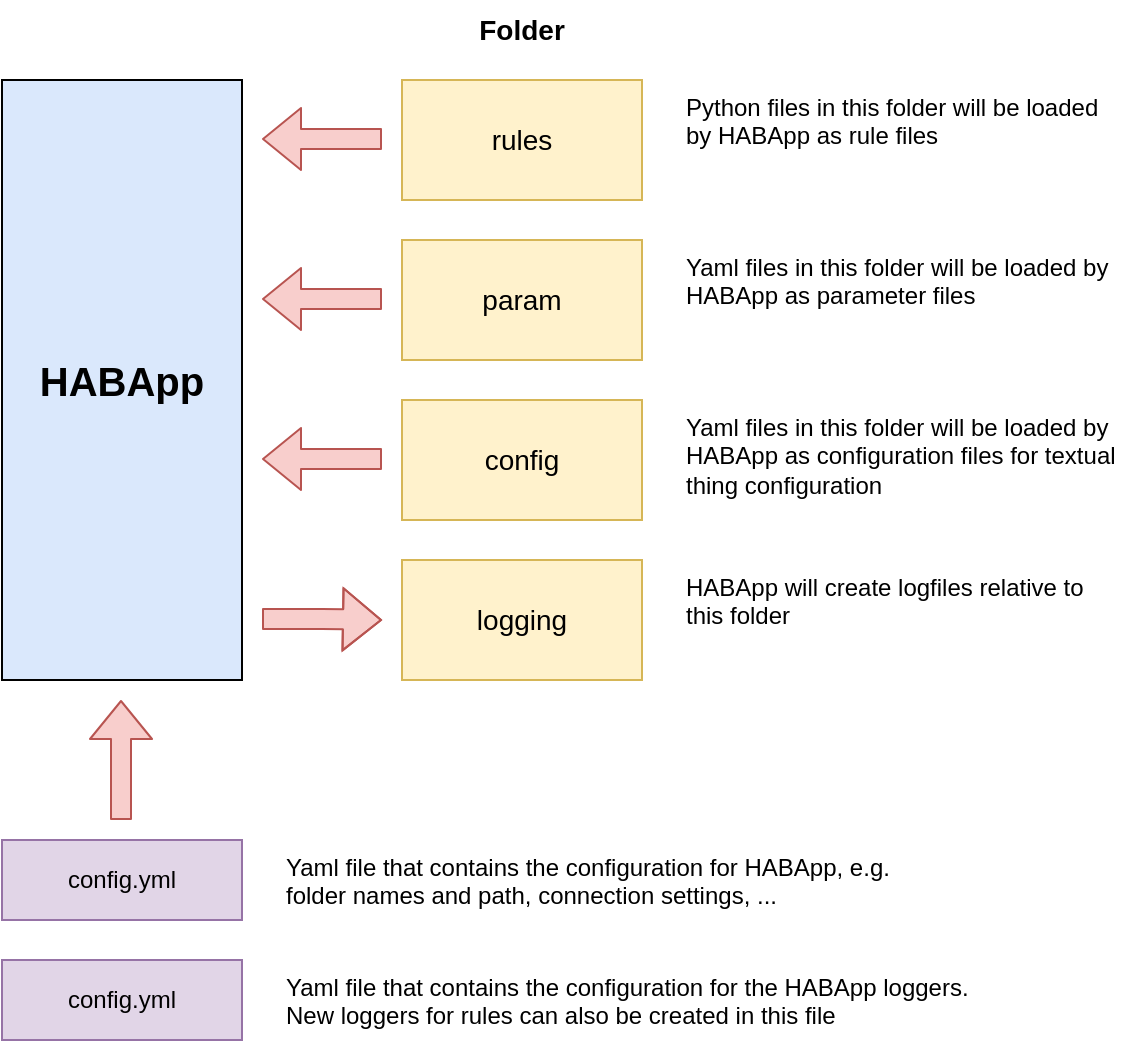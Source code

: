 <mxfile version="14.1.8" type="device"><diagram id="lu7G3swvTdFjWsLin36x" name="Seite-1"><mxGraphModel dx="1086" dy="967" grid="1" gridSize="10" guides="1" tooltips="1" connect="1" arrows="1" fold="1" page="1" pageScale="1" pageWidth="827" pageHeight="1169" math="0" shadow="0"><root><mxCell id="0"/><mxCell id="1" parent="0"/><mxCell id="K4YRULCGsxjMinLbVagw-1" value="HABApp" style="rounded=0;whiteSpace=wrap;html=1;fillColor=#dae8fc;fontSize=20;horizontal=1;fontStyle=1" parent="1" vertex="1"><mxGeometry x="120" y="160" width="120" height="300" as="geometry"/></mxCell><mxCell id="K4YRULCGsxjMinLbVagw-3" value="rules" style="rounded=0;whiteSpace=wrap;html=1;fillColor=#fff2cc;strokeColor=#d6b656;fontSize=14;" parent="1" vertex="1"><mxGeometry x="320" y="160" width="120" height="60" as="geometry"/></mxCell><mxCell id="K4YRULCGsxjMinLbVagw-5" value="param" style="rounded=0;whiteSpace=wrap;html=1;fillColor=#fff2cc;strokeColor=#d6b656;fontSize=14;" parent="1" vertex="1"><mxGeometry x="320" y="240" width="120" height="60" as="geometry"/></mxCell><mxCell id="K4YRULCGsxjMinLbVagw-6" value="config" style="rounded=0;whiteSpace=wrap;html=1;fillColor=#fff2cc;strokeColor=#d6b656;fontSize=14;" parent="1" vertex="1"><mxGeometry x="320" y="320" width="120" height="60" as="geometry"/></mxCell><mxCell id="K4YRULCGsxjMinLbVagw-7" value="logging" style="rounded=0;whiteSpace=wrap;html=1;fillColor=#fff2cc;strokeColor=#d6b656;fontSize=14;" parent="1" vertex="1"><mxGeometry x="320" y="400" width="120" height="60" as="geometry"/></mxCell><mxCell id="K4YRULCGsxjMinLbVagw-8" value="" style="shape=flexArrow;endArrow=classic;html=1;fillColor=#f8cecc;strokeColor=#b85450;" parent="1" edge="1"><mxGeometry width="50" height="50" relative="1" as="geometry"><mxPoint x="250" y="429.5" as="sourcePoint"/><mxPoint x="310" y="430" as="targetPoint"/><Array as="points"><mxPoint x="280" y="429.5"/></Array></mxGeometry></mxCell><mxCell id="K4YRULCGsxjMinLbVagw-11" value="" style="shape=flexArrow;endArrow=classic;html=1;fillColor=#f8cecc;strokeColor=#b85450;" parent="1" edge="1"><mxGeometry width="50" height="50" relative="1" as="geometry"><mxPoint x="310" y="349.5" as="sourcePoint"/><mxPoint x="250" y="349.5" as="targetPoint"/></mxGeometry></mxCell><mxCell id="K4YRULCGsxjMinLbVagw-12" value="" style="shape=flexArrow;endArrow=classic;html=1;fillColor=#f8cecc;strokeColor=#b85450;" parent="1" edge="1"><mxGeometry width="50" height="50" relative="1" as="geometry"><mxPoint x="310" y="269.5" as="sourcePoint"/><mxPoint x="250" y="269.5" as="targetPoint"/></mxGeometry></mxCell><mxCell id="K4YRULCGsxjMinLbVagw-13" value="" style="shape=flexArrow;endArrow=classic;html=1;fillColor=#f8cecc;strokeColor=#b85450;" parent="1" edge="1"><mxGeometry width="50" height="50" relative="1" as="geometry"><mxPoint x="310" y="189.5" as="sourcePoint"/><mxPoint x="250" y="189.5" as="targetPoint"/></mxGeometry></mxCell><mxCell id="K4YRULCGsxjMinLbVagw-15" value="Python files in this folder will be loaded by HABApp as rule files" style="text;html=1;strokeColor=none;fillColor=none;align=left;verticalAlign=top;whiteSpace=wrap;rounded=0;" parent="1" vertex="1"><mxGeometry x="460" y="160" width="220" height="60" as="geometry"/></mxCell><mxCell id="K4YRULCGsxjMinLbVagw-16" value="Yaml files in this folder will be loaded by HABApp as parameter files" style="text;html=1;strokeColor=none;fillColor=none;align=left;verticalAlign=top;whiteSpace=wrap;rounded=0;" parent="1" vertex="1"><mxGeometry x="460" y="240" width="220" height="60" as="geometry"/></mxCell><mxCell id="K4YRULCGsxjMinLbVagw-17" value="Yaml files in this folder will be loaded by HABApp as configuration files for textual thing configuration" style="text;html=1;strokeColor=none;fillColor=none;align=left;verticalAlign=top;whiteSpace=wrap;rounded=0;" parent="1" vertex="1"><mxGeometry x="460" y="320" width="220" height="60" as="geometry"/></mxCell><mxCell id="K4YRULCGsxjMinLbVagw-18" value="HABApp will create logfiles relative to this folder" style="text;html=1;strokeColor=none;fillColor=none;align=left;verticalAlign=top;whiteSpace=wrap;rounded=0;" parent="1" vertex="1"><mxGeometry x="460" y="400" width="220" height="60" as="geometry"/></mxCell><mxCell id="K4YRULCGsxjMinLbVagw-19" value="Folder" style="text;html=1;strokeColor=none;fillColor=none;align=center;verticalAlign=middle;whiteSpace=wrap;rounded=0;fontSize=14;fontStyle=1" parent="1" vertex="1"><mxGeometry x="320" y="120" width="120" height="30" as="geometry"/></mxCell><mxCell id="K4YRULCGsxjMinLbVagw-21" value="config.yml" style="rounded=0;whiteSpace=wrap;html=1;fillColor=#e1d5e7;strokeColor=#9673a6;" parent="1" vertex="1"><mxGeometry x="120" y="540" width="120" height="40" as="geometry"/></mxCell><mxCell id="K4YRULCGsxjMinLbVagw-23" value="" style="shape=flexArrow;endArrow=classic;html=1;fillColor=#f8cecc;strokeColor=#b85450;" parent="1" edge="1"><mxGeometry width="50" height="50" relative="1" as="geometry"><mxPoint x="179.5" y="530" as="sourcePoint"/><mxPoint x="179.5" y="470" as="targetPoint"/></mxGeometry></mxCell><mxCell id="K4YRULCGsxjMinLbVagw-25" value="config.yml" style="rounded=0;whiteSpace=wrap;html=1;fillColor=#e1d5e7;strokeColor=#9673a6;" parent="1" vertex="1"><mxGeometry x="120" y="600" width="120" height="40" as="geometry"/></mxCell><mxCell id="K4YRULCGsxjMinLbVagw-27" value="Yaml file that contains the configuration for HABApp, e.g. &lt;br&gt;folder names and path, connection settings, ..." style="text;html=1;strokeColor=none;fillColor=none;align=left;verticalAlign=top;whiteSpace=wrap;rounded=0;" parent="1" vertex="1"><mxGeometry x="260" y="540" width="310" height="40" as="geometry"/></mxCell><mxCell id="K4YRULCGsxjMinLbVagw-28" value="Yaml file that contains the configuration for the HABApp loggers.&lt;br&gt;New loggers for rules can also be created in this file" style="text;html=1;strokeColor=none;fillColor=none;align=left;verticalAlign=top;whiteSpace=wrap;rounded=0;" parent="1" vertex="1"><mxGeometry x="260" y="600" width="400" height="40" as="geometry"/></mxCell></root></mxGraphModel></diagram></mxfile>